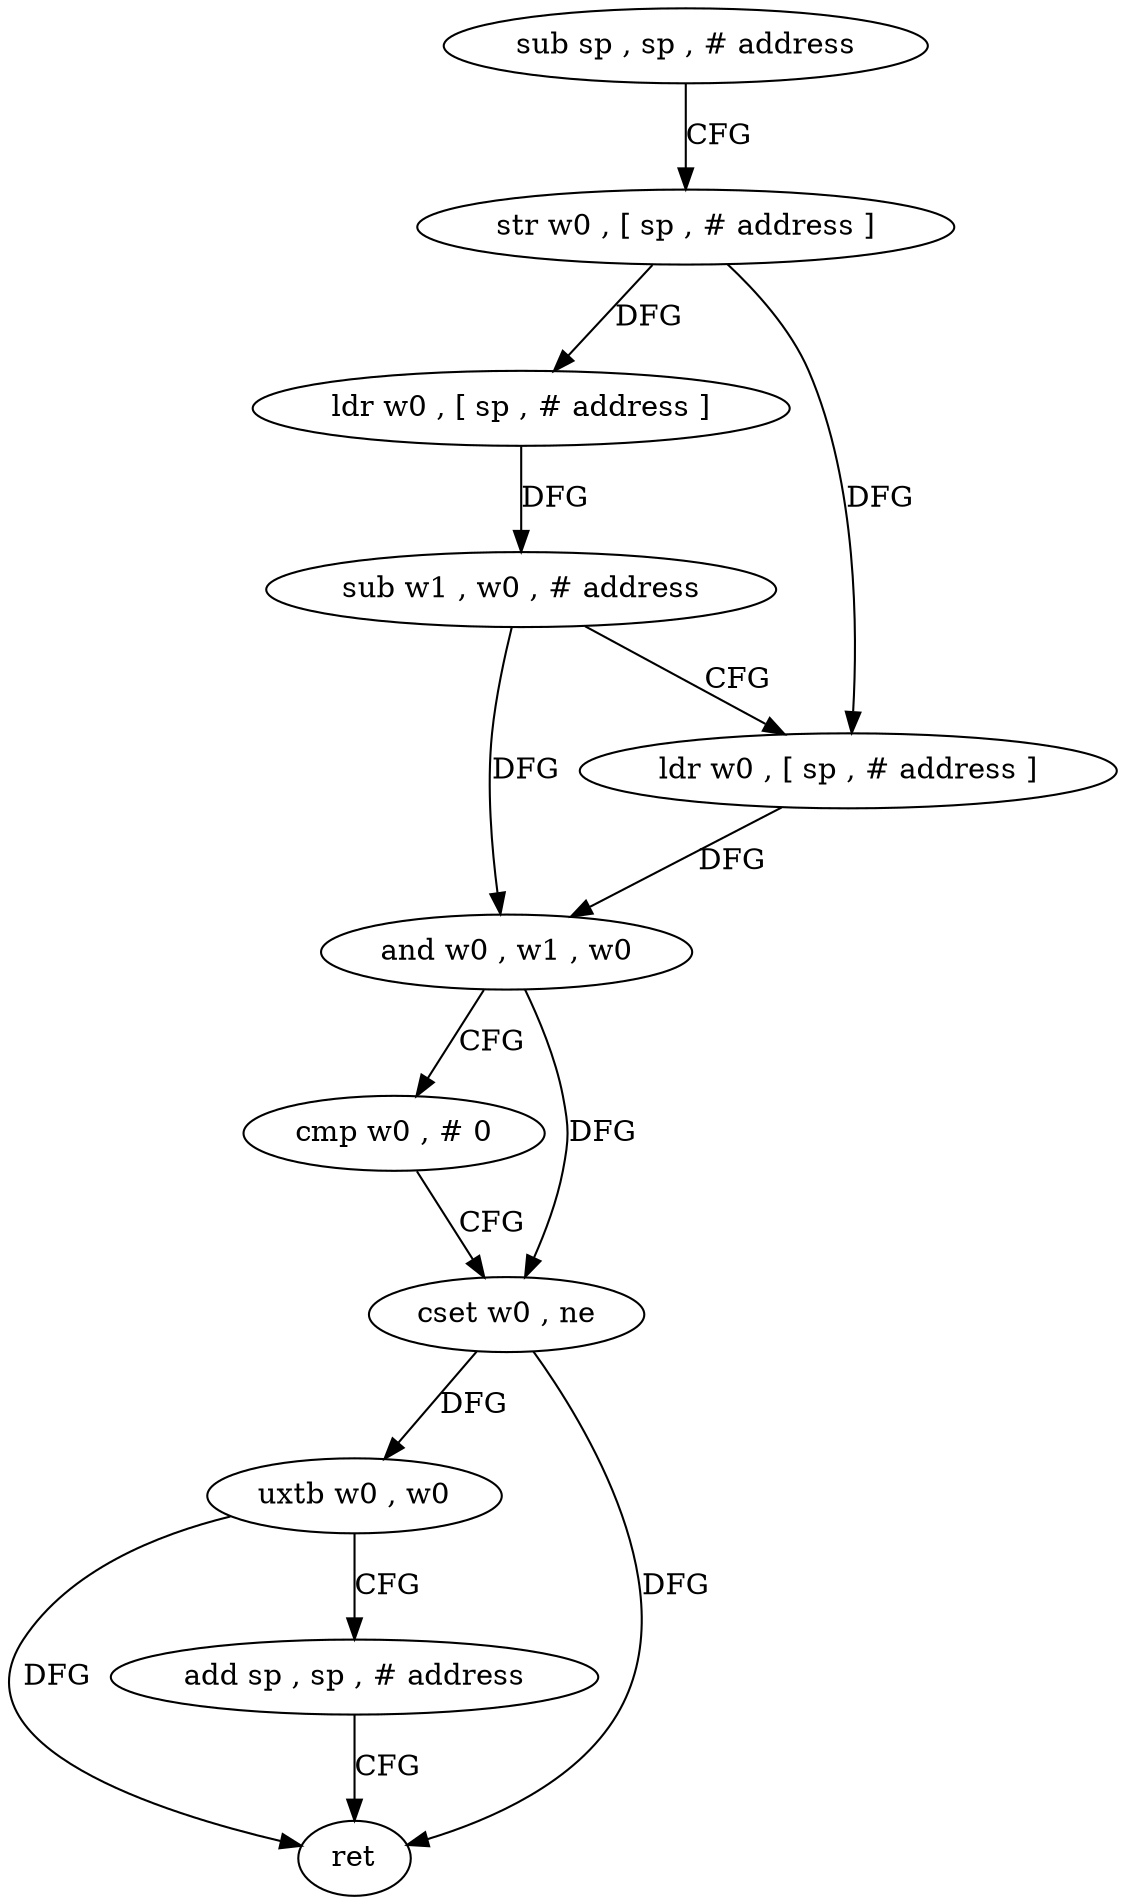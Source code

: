 digraph "func" {
"199656" [label = "sub sp , sp , # address" ]
"199660" [label = "str w0 , [ sp , # address ]" ]
"199664" [label = "ldr w0 , [ sp , # address ]" ]
"199668" [label = "sub w1 , w0 , # address" ]
"199672" [label = "ldr w0 , [ sp , # address ]" ]
"199676" [label = "and w0 , w1 , w0" ]
"199680" [label = "cmp w0 , # 0" ]
"199684" [label = "cset w0 , ne" ]
"199688" [label = "uxtb w0 , w0" ]
"199692" [label = "add sp , sp , # address" ]
"199696" [label = "ret" ]
"199656" -> "199660" [ label = "CFG" ]
"199660" -> "199664" [ label = "DFG" ]
"199660" -> "199672" [ label = "DFG" ]
"199664" -> "199668" [ label = "DFG" ]
"199668" -> "199672" [ label = "CFG" ]
"199668" -> "199676" [ label = "DFG" ]
"199672" -> "199676" [ label = "DFG" ]
"199676" -> "199680" [ label = "CFG" ]
"199676" -> "199684" [ label = "DFG" ]
"199680" -> "199684" [ label = "CFG" ]
"199684" -> "199688" [ label = "DFG" ]
"199684" -> "199696" [ label = "DFG" ]
"199688" -> "199692" [ label = "CFG" ]
"199688" -> "199696" [ label = "DFG" ]
"199692" -> "199696" [ label = "CFG" ]
}
